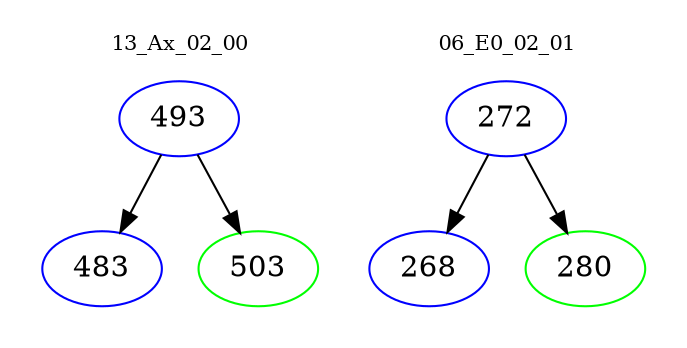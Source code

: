 digraph{
subgraph cluster_0 {
color = white
label = "13_Ax_02_00";
fontsize=10;
T0_493 [label="493", color="blue"]
T0_493 -> T0_483 [color="black"]
T0_483 [label="483", color="blue"]
T0_493 -> T0_503 [color="black"]
T0_503 [label="503", color="green"]
}
subgraph cluster_1 {
color = white
label = "06_E0_02_01";
fontsize=10;
T1_272 [label="272", color="blue"]
T1_272 -> T1_268 [color="black"]
T1_268 [label="268", color="blue"]
T1_272 -> T1_280 [color="black"]
T1_280 [label="280", color="green"]
}
}
